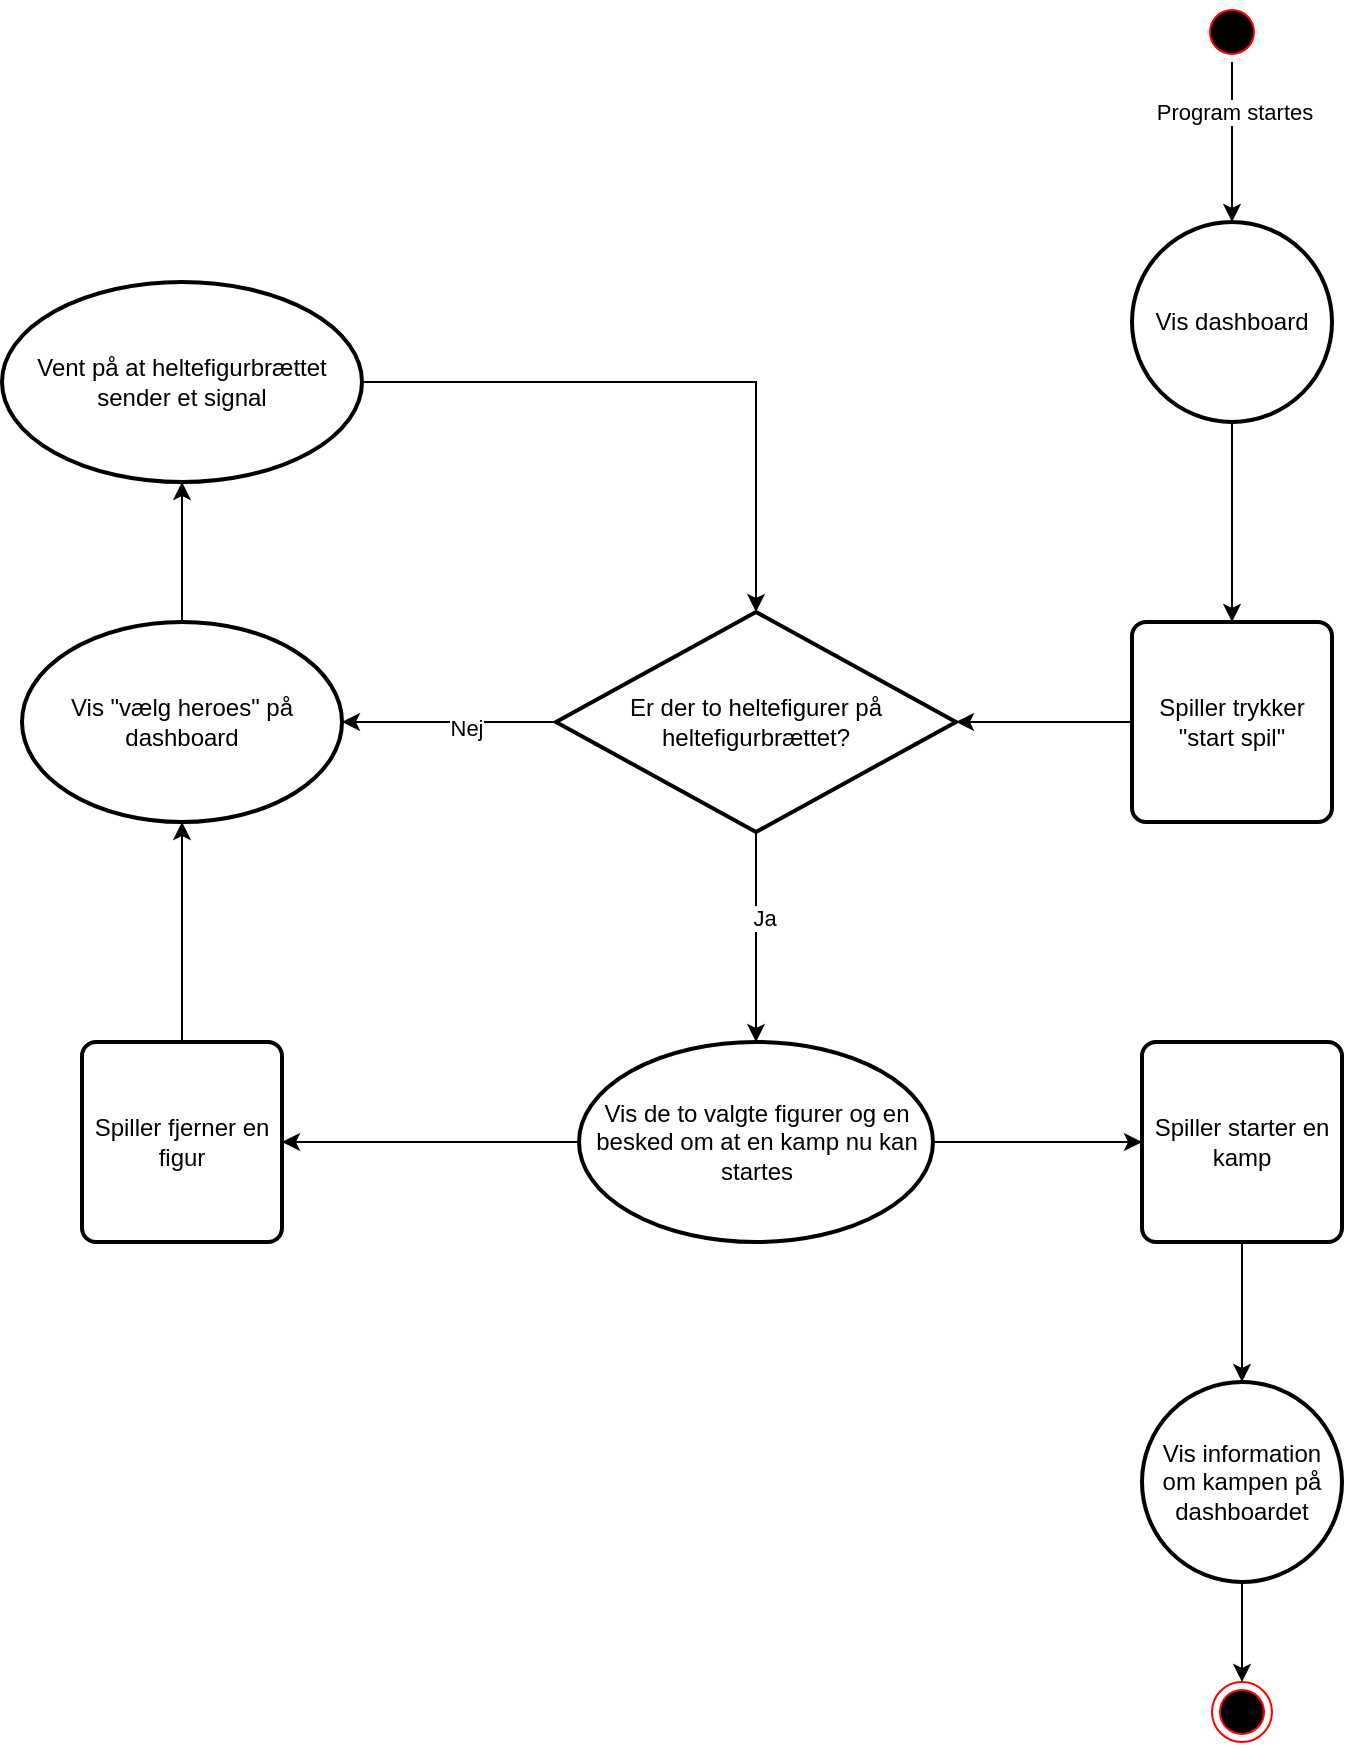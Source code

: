 <mxfile version="24.2.3" type="github">
  <diagram name="Page-1" id="o6AY9ianDne0PFP-ghpO">
    <mxGraphModel dx="2284" dy="790" grid="1" gridSize="10" guides="1" tooltips="1" connect="1" arrows="1" fold="1" page="1" pageScale="1" pageWidth="850" pageHeight="1100" math="0" shadow="0">
      <root>
        <mxCell id="0" />
        <mxCell id="1" parent="0" />
        <mxCell id="jTDM-Km7q8JAfBqqnROm-3" value="" style="ellipse;html=1;shape=endState;fillColor=#000000;strokeColor=#ff0000;" vertex="1" parent="1">
          <mxGeometry x="555" y="930" width="30" height="30" as="geometry" />
        </mxCell>
        <mxCell id="jTDM-Km7q8JAfBqqnROm-20" style="edgeStyle=orthogonalEdgeStyle;rounded=0;orthogonalLoop=1;jettySize=auto;html=1;" edge="1" parent="1" source="jTDM-Km7q8JAfBqqnROm-18" target="jTDM-Km7q8JAfBqqnROm-19">
          <mxGeometry relative="1" as="geometry" />
        </mxCell>
        <mxCell id="jTDM-Km7q8JAfBqqnROm-38" value="&lt;div&gt;Program startes&lt;/div&gt;" style="edgeLabel;html=1;align=center;verticalAlign=middle;resizable=0;points=[];" vertex="1" connectable="0" parent="jTDM-Km7q8JAfBqqnROm-20">
          <mxGeometry x="-0.375" y="1" relative="1" as="geometry">
            <mxPoint as="offset" />
          </mxGeometry>
        </mxCell>
        <mxCell id="jTDM-Km7q8JAfBqqnROm-18" value="" style="ellipse;html=1;shape=startState;fillColor=#000000;strokeColor=#ff0000;" vertex="1" parent="1">
          <mxGeometry x="550" y="90" width="30" height="30" as="geometry" />
        </mxCell>
        <mxCell id="jTDM-Km7q8JAfBqqnROm-22" style="edgeStyle=orthogonalEdgeStyle;rounded=0;orthogonalLoop=1;jettySize=auto;html=1;" edge="1" parent="1" source="jTDM-Km7q8JAfBqqnROm-19" target="jTDM-Km7q8JAfBqqnROm-39">
          <mxGeometry relative="1" as="geometry">
            <mxPoint x="540" y="350" as="targetPoint" />
          </mxGeometry>
        </mxCell>
        <mxCell id="jTDM-Km7q8JAfBqqnROm-19" value="Vis dashboard" style="strokeWidth=2;html=1;shape=mxgraph.flowchart.start_2;whiteSpace=wrap;" vertex="1" parent="1">
          <mxGeometry x="515" y="200" width="100" height="100" as="geometry" />
        </mxCell>
        <mxCell id="jTDM-Km7q8JAfBqqnROm-24" style="edgeStyle=orthogonalEdgeStyle;rounded=0;orthogonalLoop=1;jettySize=auto;html=1;" edge="1" parent="1" source="jTDM-Km7q8JAfBqqnROm-39" target="jTDM-Km7q8JAfBqqnROm-40">
          <mxGeometry relative="1" as="geometry">
            <mxPoint x="540" y="410" as="sourcePoint" />
            <mxPoint x="480" y="540" as="targetPoint" />
          </mxGeometry>
        </mxCell>
        <mxCell id="jTDM-Km7q8JAfBqqnROm-49" style="edgeStyle=orthogonalEdgeStyle;rounded=0;orthogonalLoop=1;jettySize=auto;html=1;" edge="1" parent="1" source="jTDM-Km7q8JAfBqqnROm-27" target="jTDM-Km7q8JAfBqqnROm-41">
          <mxGeometry relative="1" as="geometry" />
        </mxCell>
        <mxCell id="jTDM-Km7q8JAfBqqnROm-27" value="Spiller fjerner en figur" style="rounded=1;whiteSpace=wrap;html=1;absoluteArcSize=1;arcSize=14;strokeWidth=2;" vertex="1" parent="1">
          <mxGeometry x="-10" y="610" width="100" height="100" as="geometry" />
        </mxCell>
        <mxCell id="jTDM-Km7q8JAfBqqnROm-36" style="edgeStyle=orthogonalEdgeStyle;rounded=0;orthogonalLoop=1;jettySize=auto;html=1;" edge="1" parent="1" source="jTDM-Km7q8JAfBqqnROm-33" target="jTDM-Km7q8JAfBqqnROm-27">
          <mxGeometry relative="1" as="geometry" />
        </mxCell>
        <mxCell id="jTDM-Km7q8JAfBqqnROm-51" style="edgeStyle=orthogonalEdgeStyle;rounded=0;orthogonalLoop=1;jettySize=auto;html=1;" edge="1" parent="1" source="jTDM-Km7q8JAfBqqnROm-33" target="jTDM-Km7q8JAfBqqnROm-50">
          <mxGeometry relative="1" as="geometry" />
        </mxCell>
        <mxCell id="jTDM-Km7q8JAfBqqnROm-33" value="Vis de to valgte figurer og en besked om at en kamp nu kan startes" style="strokeWidth=2;html=1;shape=mxgraph.flowchart.start_2;whiteSpace=wrap;" vertex="1" parent="1">
          <mxGeometry x="238.5" y="610" width="177" height="100" as="geometry" />
        </mxCell>
        <mxCell id="jTDM-Km7q8JAfBqqnROm-39" value="Spiller trykker &quot;start spil&quot;" style="rounded=1;whiteSpace=wrap;html=1;absoluteArcSize=1;arcSize=14;strokeWidth=2;" vertex="1" parent="1">
          <mxGeometry x="515" y="400" width="100" height="100" as="geometry" />
        </mxCell>
        <mxCell id="jTDM-Km7q8JAfBqqnROm-42" style="edgeStyle=orthogonalEdgeStyle;rounded=0;orthogonalLoop=1;jettySize=auto;html=1;" edge="1" parent="1" source="jTDM-Km7q8JAfBqqnROm-40" target="jTDM-Km7q8JAfBqqnROm-41">
          <mxGeometry relative="1" as="geometry" />
        </mxCell>
        <mxCell id="jTDM-Km7q8JAfBqqnROm-43" value="Nej" style="edgeLabel;html=1;align=center;verticalAlign=middle;resizable=0;points=[];" vertex="1" connectable="0" parent="jTDM-Km7q8JAfBqqnROm-42">
          <mxGeometry x="-0.15" y="3" relative="1" as="geometry">
            <mxPoint as="offset" />
          </mxGeometry>
        </mxCell>
        <mxCell id="jTDM-Km7q8JAfBqqnROm-47" style="edgeStyle=orthogonalEdgeStyle;rounded=0;orthogonalLoop=1;jettySize=auto;html=1;" edge="1" parent="1" source="jTDM-Km7q8JAfBqqnROm-40" target="jTDM-Km7q8JAfBqqnROm-33">
          <mxGeometry relative="1" as="geometry" />
        </mxCell>
        <mxCell id="jTDM-Km7q8JAfBqqnROm-48" value="Ja" style="edgeLabel;html=1;align=center;verticalAlign=middle;resizable=0;points=[];" vertex="1" connectable="0" parent="jTDM-Km7q8JAfBqqnROm-47">
          <mxGeometry x="-0.185" y="4" relative="1" as="geometry">
            <mxPoint as="offset" />
          </mxGeometry>
        </mxCell>
        <mxCell id="jTDM-Km7q8JAfBqqnROm-40" value="Er der to heltefigurer på heltefigurbrættet?" style="strokeWidth=2;html=1;shape=mxgraph.flowchart.decision;whiteSpace=wrap;" vertex="1" parent="1">
          <mxGeometry x="227" y="395" width="200" height="110" as="geometry" />
        </mxCell>
        <mxCell id="jTDM-Km7q8JAfBqqnROm-45" style="edgeStyle=orthogonalEdgeStyle;rounded=0;orthogonalLoop=1;jettySize=auto;html=1;" edge="1" parent="1" source="jTDM-Km7q8JAfBqqnROm-41" target="jTDM-Km7q8JAfBqqnROm-44">
          <mxGeometry relative="1" as="geometry" />
        </mxCell>
        <mxCell id="jTDM-Km7q8JAfBqqnROm-41" value="Vis &quot;vælg heroes&quot; på dashboard" style="strokeWidth=2;html=1;shape=mxgraph.flowchart.start_2;whiteSpace=wrap;" vertex="1" parent="1">
          <mxGeometry x="-40" y="400" width="160" height="100" as="geometry" />
        </mxCell>
        <mxCell id="jTDM-Km7q8JAfBqqnROm-46" style="edgeStyle=orthogonalEdgeStyle;rounded=0;orthogonalLoop=1;jettySize=auto;html=1;" edge="1" parent="1" source="jTDM-Km7q8JAfBqqnROm-44" target="jTDM-Km7q8JAfBqqnROm-40">
          <mxGeometry relative="1" as="geometry" />
        </mxCell>
        <mxCell id="jTDM-Km7q8JAfBqqnROm-44" value="Vent på at heltefigurbrættet sender et signal" style="strokeWidth=2;html=1;shape=mxgraph.flowchart.start_2;whiteSpace=wrap;" vertex="1" parent="1">
          <mxGeometry x="-50" y="230" width="180" height="100" as="geometry" />
        </mxCell>
        <mxCell id="jTDM-Km7q8JAfBqqnROm-53" style="edgeStyle=orthogonalEdgeStyle;rounded=0;orthogonalLoop=1;jettySize=auto;html=1;" edge="1" parent="1" source="jTDM-Km7q8JAfBqqnROm-50" target="jTDM-Km7q8JAfBqqnROm-54">
          <mxGeometry relative="1" as="geometry">
            <mxPoint x="570" y="750" as="targetPoint" />
          </mxGeometry>
        </mxCell>
        <mxCell id="jTDM-Km7q8JAfBqqnROm-50" value="Spiller starter en kamp" style="rounded=1;whiteSpace=wrap;html=1;absoluteArcSize=1;arcSize=14;strokeWidth=2;" vertex="1" parent="1">
          <mxGeometry x="520" y="610" width="100" height="100" as="geometry" />
        </mxCell>
        <mxCell id="jTDM-Km7q8JAfBqqnROm-56" style="edgeStyle=orthogonalEdgeStyle;rounded=0;orthogonalLoop=1;jettySize=auto;html=1;" edge="1" parent="1" source="jTDM-Km7q8JAfBqqnROm-54" target="jTDM-Km7q8JAfBqqnROm-3">
          <mxGeometry relative="1" as="geometry" />
        </mxCell>
        <mxCell id="jTDM-Km7q8JAfBqqnROm-54" value="Vis information om kampen på dashboardet" style="strokeWidth=2;html=1;shape=mxgraph.flowchart.start_2;whiteSpace=wrap;" vertex="1" parent="1">
          <mxGeometry x="520" y="780" width="100" height="100" as="geometry" />
        </mxCell>
      </root>
    </mxGraphModel>
  </diagram>
</mxfile>
